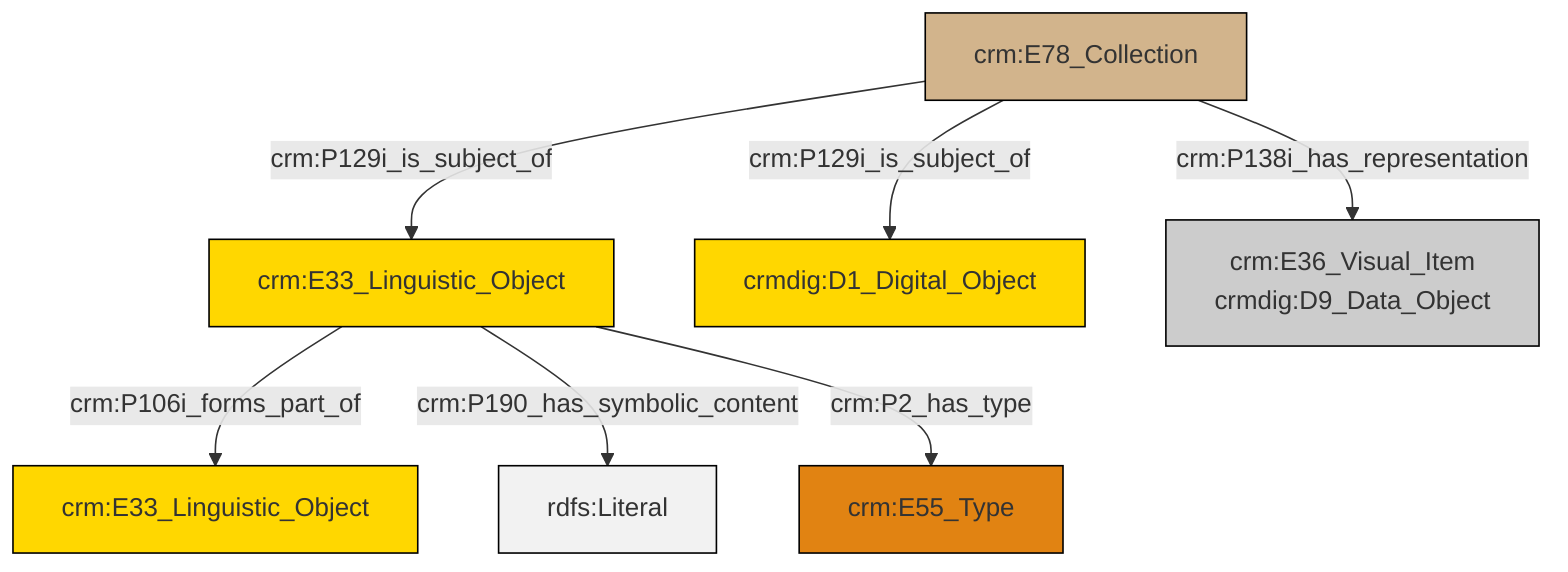 graph TD
classDef Literal fill:#f2f2f2,stroke:#000000;
classDef CRM_Entity fill:#FFFFFF,stroke:#000000;
classDef Temporal_Entity fill:#00C9E6, stroke:#000000;
classDef Type fill:#E18312, stroke:#000000;
classDef Time-Span fill:#2C9C91, stroke:#000000;
classDef Appellation fill:#FFEB7F, stroke:#000000;
classDef Place fill:#008836, stroke:#000000;
classDef Persistent_Item fill:#B266B2, stroke:#000000;
classDef Conceptual_Object fill:#FFD700, stroke:#000000;
classDef Physical_Thing fill:#D2B48C, stroke:#000000;
classDef Actor fill:#f58aad, stroke:#000000;
classDef PC_Classes fill:#4ce600, stroke:#000000;
classDef Multi fill:#cccccc,stroke:#000000;

0["crm:E78_Collection"]:::Physical_Thing -->|crm:P129i_is_subject_of| 1["crm:E33_Linguistic_Object"]:::Conceptual_Object
0["crm:E78_Collection"]:::Physical_Thing -->|crm:P138i_has_representation| 4["crm:E36_Visual_Item<br>crmdig:D9_Data_Object"]:::Multi
1["crm:E33_Linguistic_Object"]:::Conceptual_Object -->|crm:P106i_forms_part_of| 6["crm:E33_Linguistic_Object"]:::Conceptual_Object
0["crm:E78_Collection"]:::Physical_Thing -->|crm:P129i_is_subject_of| 2["crmdig:D1_Digital_Object"]:::Conceptual_Object
1["crm:E33_Linguistic_Object"]:::Conceptual_Object -->|crm:P190_has_symbolic_content| 9[rdfs:Literal]:::Literal
1["crm:E33_Linguistic_Object"]:::Conceptual_Object -->|crm:P2_has_type| 10["crm:E55_Type"]:::Type